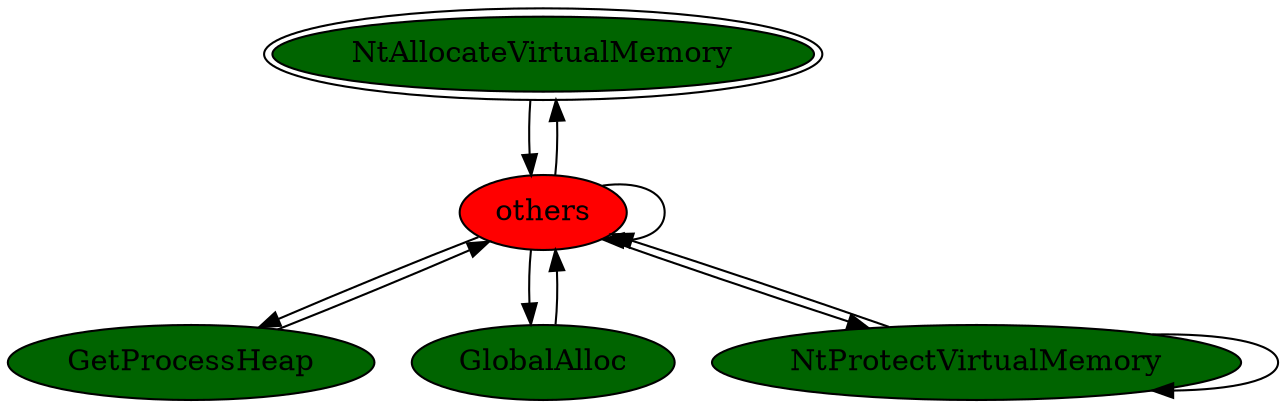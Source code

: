 digraph "./REPORTS/6833/API_PER_CATEGORY/GlobalAlloc.exe_4680_Memory Management_API_per_Category_Transition_Matrix" {
	NtAllocateVirtualMemory [label=NtAllocateVirtualMemory fillcolor=darkgreen peripheries=2 style=filled]
	others [label=others fillcolor=red style=filled]
	NtAllocateVirtualMemory -> others [label=""]
	others -> NtAllocateVirtualMemory [label=""]
	others -> others [label=""]
	GetProcessHeap [label=GetProcessHeap fillcolor=darkgreen style=filled]
	others -> GetProcessHeap [label=""]
	GlobalAlloc [label=GlobalAlloc fillcolor=darkgreen style=filled]
	others -> GlobalAlloc [label=""]
	NtProtectVirtualMemory [label=NtProtectVirtualMemory fillcolor=darkgreen style=filled]
	others -> NtProtectVirtualMemory [label=""]
	GetProcessHeap -> others [label=""]
	GlobalAlloc -> others [label=""]
	NtProtectVirtualMemory -> others [label=""]
	NtProtectVirtualMemory -> NtProtectVirtualMemory [label=""]
}

